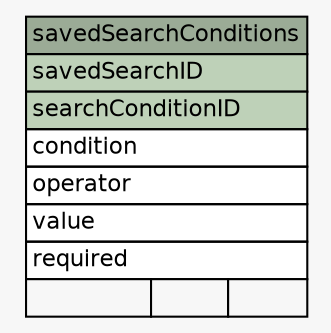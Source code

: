 // dot 2.34.0 on Linux 3.11.6-1-ARCH
// SchemaSpy rev 590
digraph "savedSearchConditions" {
  graph [
    rankdir="RL"
    bgcolor="#f7f7f7"
    nodesep="0.18"
    ranksep="0.46"
    fontname="Helvetica"
    fontsize="11"
  ];
  node [
    fontname="Helvetica"
    fontsize="11"
    shape="plaintext"
  ];
  edge [
    arrowsize="0.8"
  ];
  "savedSearchConditions" [
    label=<
    <TABLE BORDER="0" CELLBORDER="1" CELLSPACING="0" BGCOLOR="#ffffff">
      <TR><TD COLSPAN="3" BGCOLOR="#9bab96" ALIGN="CENTER">savedSearchConditions</TD></TR>
      <TR><TD PORT="savedSearchID" COLSPAN="3" BGCOLOR="#bed1b8" ALIGN="LEFT">savedSearchID</TD></TR>
      <TR><TD PORT="searchConditionID" COLSPAN="3" BGCOLOR="#bed1b8" ALIGN="LEFT">searchConditionID</TD></TR>
      <TR><TD PORT="condition" COLSPAN="3" ALIGN="LEFT">condition</TD></TR>
      <TR><TD PORT="operator" COLSPAN="3" ALIGN="LEFT">operator</TD></TR>
      <TR><TD PORT="value" COLSPAN="3" ALIGN="LEFT">value</TD></TR>
      <TR><TD PORT="required" COLSPAN="3" ALIGN="LEFT">required</TD></TR>
      <TR><TD ALIGN="LEFT" BGCOLOR="#f7f7f7">  </TD><TD ALIGN="RIGHT" BGCOLOR="#f7f7f7">  </TD><TD ALIGN="RIGHT" BGCOLOR="#f7f7f7">  </TD></TR>
    </TABLE>>
    URL="tables/savedSearchConditions.html"
    tooltip="savedSearchConditions"
  ];
}
